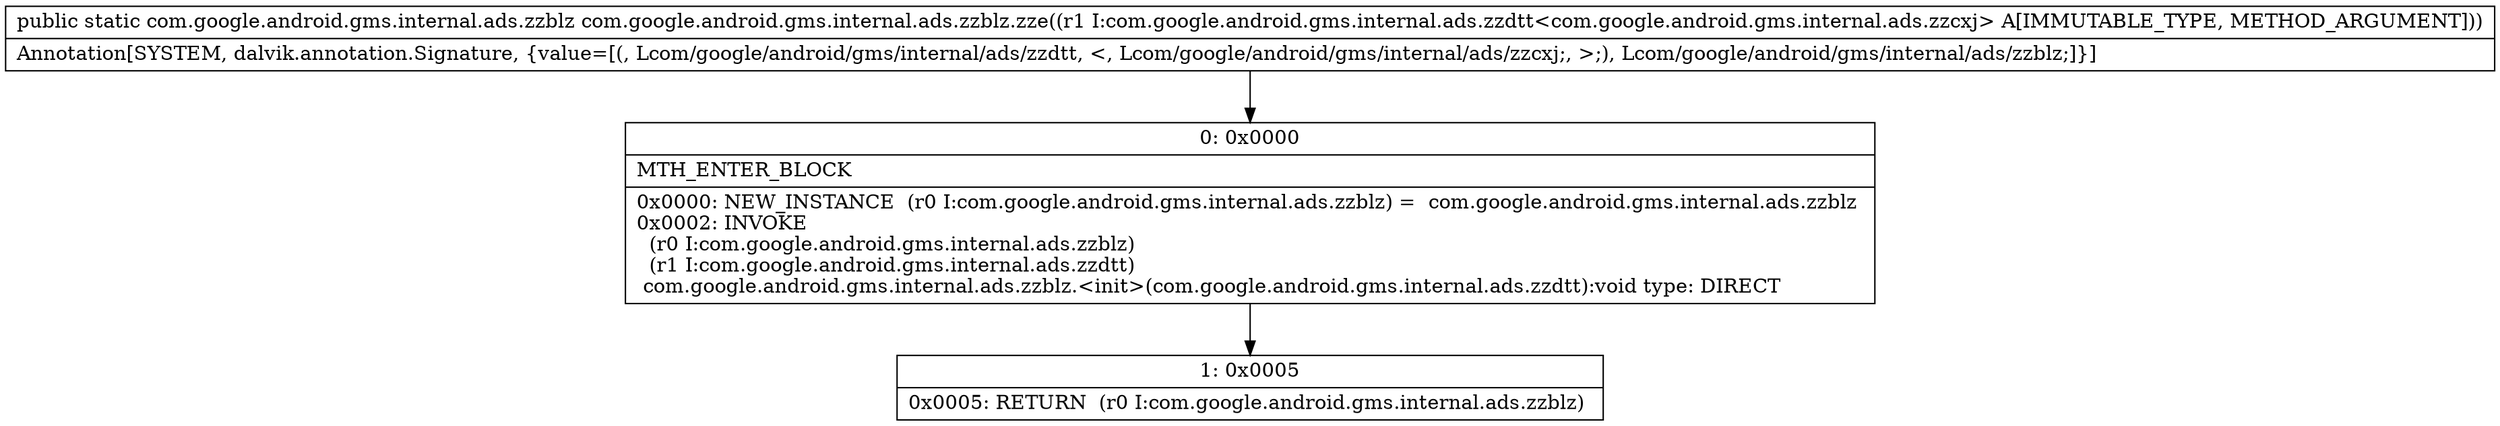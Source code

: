 digraph "CFG forcom.google.android.gms.internal.ads.zzblz.zze(Lcom\/google\/android\/gms\/internal\/ads\/zzdtt;)Lcom\/google\/android\/gms\/internal\/ads\/zzblz;" {
Node_0 [shape=record,label="{0\:\ 0x0000|MTH_ENTER_BLOCK\l|0x0000: NEW_INSTANCE  (r0 I:com.google.android.gms.internal.ads.zzblz) =  com.google.android.gms.internal.ads.zzblz \l0x0002: INVOKE  \l  (r0 I:com.google.android.gms.internal.ads.zzblz)\l  (r1 I:com.google.android.gms.internal.ads.zzdtt)\l com.google.android.gms.internal.ads.zzblz.\<init\>(com.google.android.gms.internal.ads.zzdtt):void type: DIRECT \l}"];
Node_1 [shape=record,label="{1\:\ 0x0005|0x0005: RETURN  (r0 I:com.google.android.gms.internal.ads.zzblz) \l}"];
MethodNode[shape=record,label="{public static com.google.android.gms.internal.ads.zzblz com.google.android.gms.internal.ads.zzblz.zze((r1 I:com.google.android.gms.internal.ads.zzdtt\<com.google.android.gms.internal.ads.zzcxj\> A[IMMUTABLE_TYPE, METHOD_ARGUMENT]))  | Annotation[SYSTEM, dalvik.annotation.Signature, \{value=[(, Lcom\/google\/android\/gms\/internal\/ads\/zzdtt, \<, Lcom\/google\/android\/gms\/internal\/ads\/zzcxj;, \>;), Lcom\/google\/android\/gms\/internal\/ads\/zzblz;]\}]\l}"];
MethodNode -> Node_0;
Node_0 -> Node_1;
}

